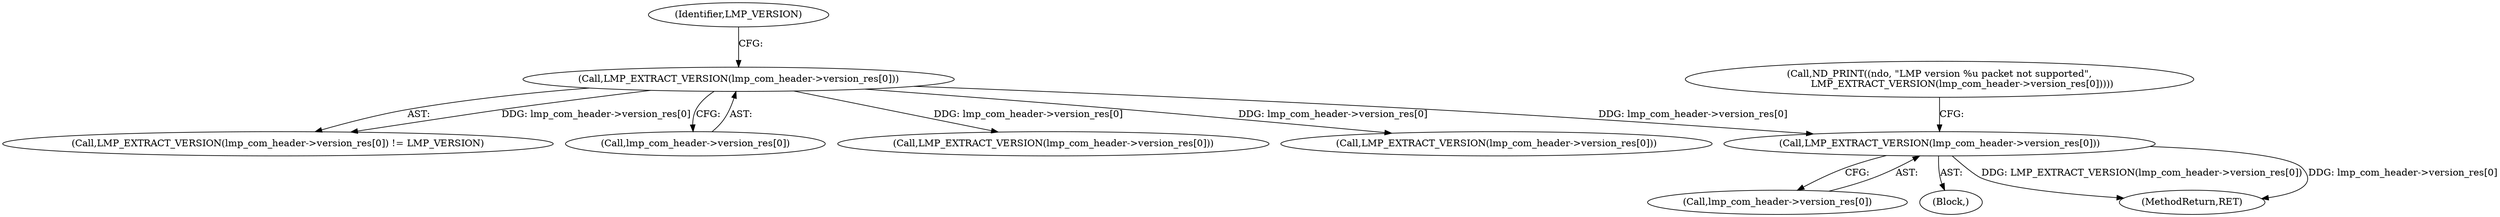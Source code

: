 digraph "0_tcpdump_d97e94223720684c6aa740ff219e0d19426c2220@pointer" {
"1000153" [label="(Call,LMP_EXTRACT_VERSION(lmp_com_header->version_res[0]))"];
"1000140" [label="(Call,LMP_EXTRACT_VERSION(lmp_com_header->version_res[0]))"];
"1000154" [label="(Call,lmp_com_header->version_res[0])"];
"1000146" [label="(Identifier,LMP_VERSION)"];
"1000139" [label="(Call,LMP_EXTRACT_VERSION(lmp_com_header->version_res[0]) != LMP_VERSION)"];
"1000153" [label="(Call,LMP_EXTRACT_VERSION(lmp_com_header->version_res[0]))"];
"1000141" [label="(Call,lmp_com_header->version_res[0])"];
"1000140" [label="(Call,LMP_EXTRACT_VERSION(lmp_com_header->version_res[0]))"];
"1000173" [label="(Call,LMP_EXTRACT_VERSION(lmp_com_header->version_res[0]))"];
"1000151" [label="(Block,)"];
"1000148" [label="(Call,ND_PRINT((ndo, \"LMP version %u packet not supported\",\n               LMP_EXTRACT_VERSION(lmp_com_header->version_res[0]))))"];
"1000200" [label="(Call,LMP_EXTRACT_VERSION(lmp_com_header->version_res[0]))"];
"1001913" [label="(MethodReturn,RET)"];
"1000153" -> "1000151"  [label="AST: "];
"1000153" -> "1000154"  [label="CFG: "];
"1000154" -> "1000153"  [label="AST: "];
"1000148" -> "1000153"  [label="CFG: "];
"1000153" -> "1001913"  [label="DDG: LMP_EXTRACT_VERSION(lmp_com_header->version_res[0])"];
"1000153" -> "1001913"  [label="DDG: lmp_com_header->version_res[0]"];
"1000140" -> "1000153"  [label="DDG: lmp_com_header->version_res[0]"];
"1000140" -> "1000139"  [label="AST: "];
"1000140" -> "1000141"  [label="CFG: "];
"1000141" -> "1000140"  [label="AST: "];
"1000146" -> "1000140"  [label="CFG: "];
"1000140" -> "1000139"  [label="DDG: lmp_com_header->version_res[0]"];
"1000140" -> "1000173"  [label="DDG: lmp_com_header->version_res[0]"];
"1000140" -> "1000200"  [label="DDG: lmp_com_header->version_res[0]"];
}
